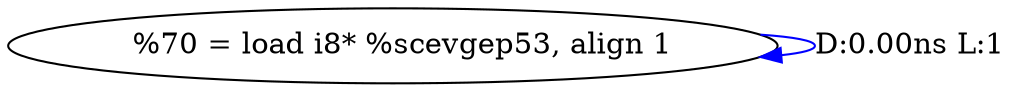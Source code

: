 digraph {
Node0x36cb800[label="  %70 = load i8* %scevgep53, align 1"];
Node0x36cb800 -> Node0x36cb800[label="D:0.00ns L:1",color=blue];
}
